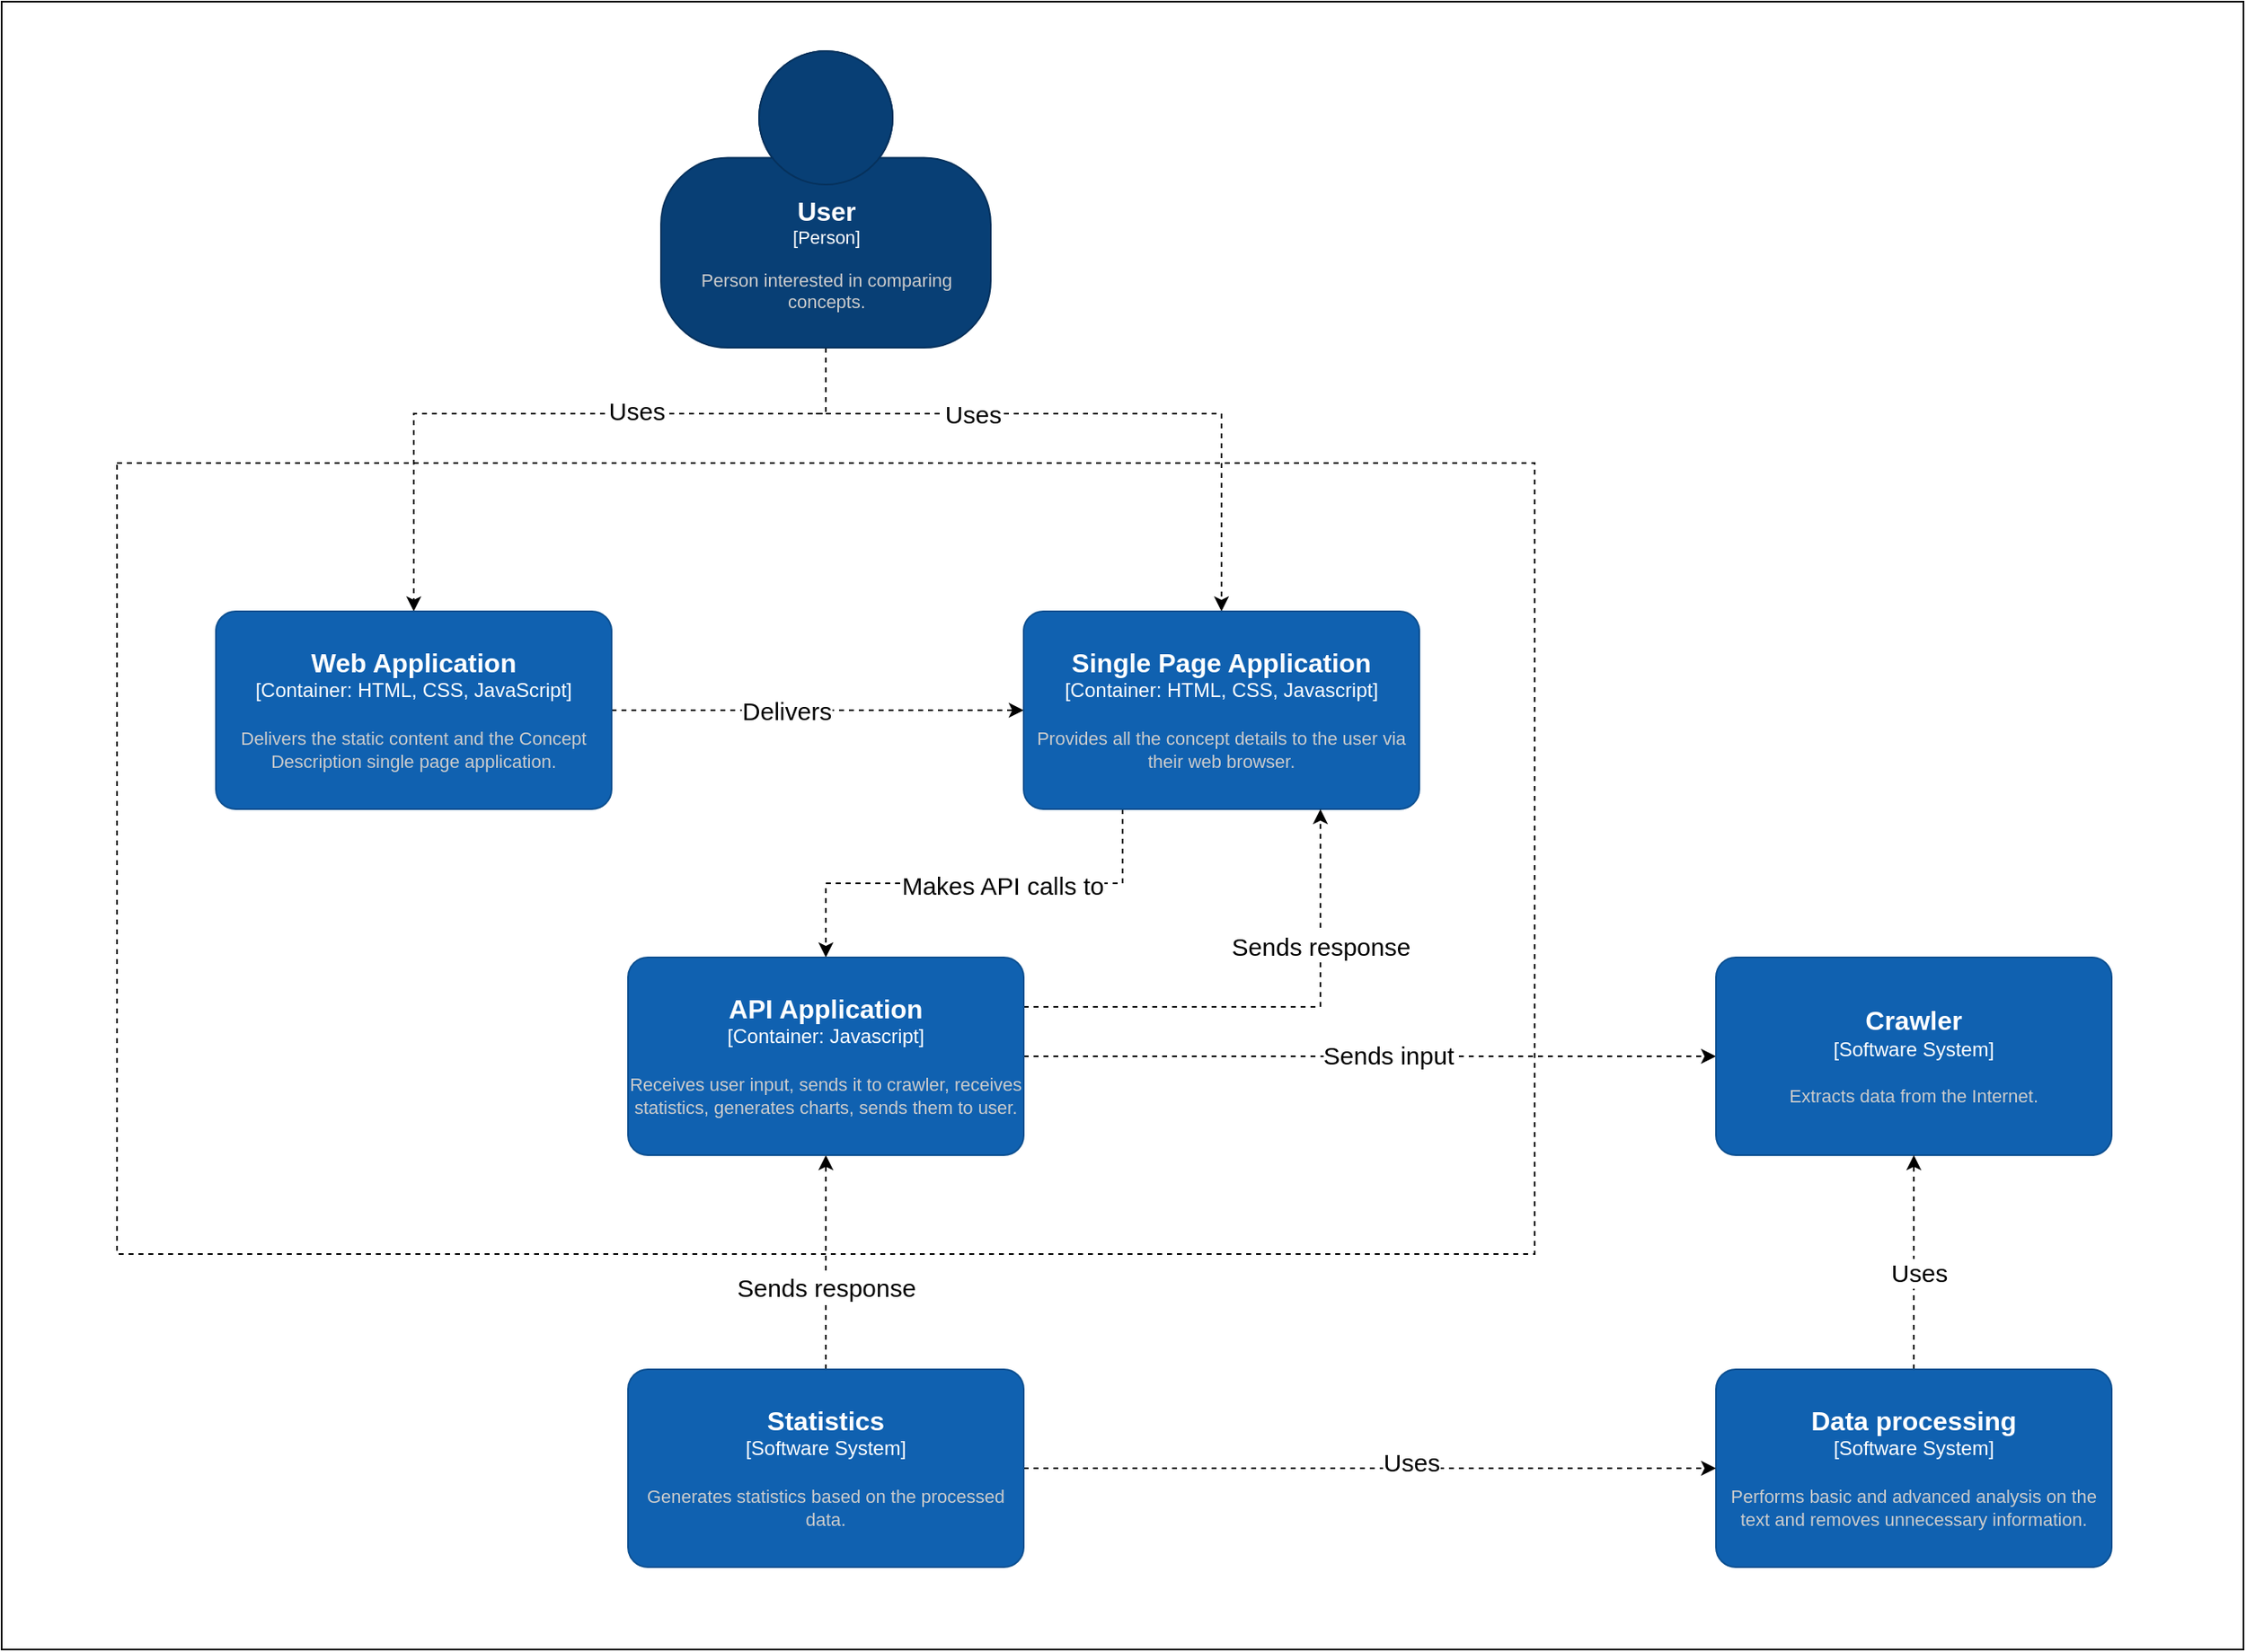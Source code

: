 <mxfile version="17.1.3" type="device"><diagram id="HwbBQO9h5VmK6f6iAVVx" name="Page-1"><mxGraphModel dx="2076" dy="1094" grid="1" gridSize="10" guides="1" tooltips="1" connect="1" arrows="1" fold="1" page="1" pageScale="1" pageWidth="2336" pageHeight="1654" math="0" shadow="0"><root><mxCell id="0"/><mxCell id="1" parent="0"/><mxCell id="nZy-eY8OctapJDVU2r2C-17" value="" style="rounded=0;whiteSpace=wrap;html=1;fontSize=15;" vertex="1" parent="1"><mxGeometry width="1360" height="1000" as="geometry"/></mxCell><mxCell id="nZy-eY8OctapJDVU2r2C-1" value="" style="rounded=0;whiteSpace=wrap;html=1;dashed=1;" vertex="1" parent="1"><mxGeometry x="70" y="280" width="860" height="480" as="geometry"/></mxCell><mxCell id="qgY7M6OBpa-wucnRJhhn-11" style="edgeStyle=orthogonalEdgeStyle;rounded=0;orthogonalLoop=1;jettySize=auto;html=1;exitX=0.5;exitY=1;exitDx=0;exitDy=0;exitPerimeter=0;dashed=1;entryX=0.5;entryY=0;entryDx=0;entryDy=0;entryPerimeter=0;" parent="1" source="qgY7M6OBpa-wucnRJhhn-1" target="nZy-eY8OctapJDVU2r2C-3" edge="1"><mxGeometry relative="1" as="geometry"><mxPoint x="330" y="260" as="targetPoint"/><Array as="points"><mxPoint x="500" y="250"/><mxPoint x="250" y="250"/></Array></mxGeometry></mxCell><mxCell id="qgY7M6OBpa-wucnRJhhn-12" value="Uses" style="edgeLabel;html=1;align=center;verticalAlign=middle;resizable=0;points=[];fontSize=15;" parent="qgY7M6OBpa-wucnRJhhn-11" vertex="1" connectable="0"><mxGeometry x="-0.244" y="-2" relative="1" as="geometry"><mxPoint as="offset"/></mxGeometry></mxCell><mxCell id="nZy-eY8OctapJDVU2r2C-7" style="edgeStyle=orthogonalEdgeStyle;rounded=0;orthogonalLoop=1;jettySize=auto;html=1;exitX=0.5;exitY=1;exitDx=0;exitDy=0;exitPerimeter=0;entryX=0.5;entryY=0;entryDx=0;entryDy=0;entryPerimeter=0;dashed=1;fontSize=15;" edge="1" parent="1" source="qgY7M6OBpa-wucnRJhhn-1" target="nZy-eY8OctapJDVU2r2C-4"><mxGeometry relative="1" as="geometry"><Array as="points"><mxPoint x="490" y="250"/><mxPoint x="710" y="250"/></Array></mxGeometry></mxCell><mxCell id="nZy-eY8OctapJDVU2r2C-8" value="Uses" style="edgeLabel;html=1;align=center;verticalAlign=middle;resizable=0;points=[];fontSize=15;" vertex="1" connectable="0" parent="nZy-eY8OctapJDVU2r2C-7"><mxGeometry x="-0.293" y="-3" relative="1" as="geometry"><mxPoint y="-3" as="offset"/></mxGeometry></mxCell><object placeholders="1" c4Name="User" c4Type="Person" c4Description="Person interested in comparing &#10;concepts." label="&lt;font style=&quot;font-size: 16px&quot;&gt;&lt;b&gt;%c4Name%&lt;/b&gt;&lt;/font&gt;&lt;div&gt;[%c4Type%]&lt;/div&gt;&lt;br&gt;&lt;div&gt;&lt;font style=&quot;font-size: 11px&quot;&gt;&lt;font color=&quot;#cccccc&quot;&gt;%c4Description%&lt;/font&gt;&lt;/div&gt;" id="qgY7M6OBpa-wucnRJhhn-1"><mxCell style="html=1;fontSize=11;dashed=0;whitespace=wrap;fillColor=#083F75;strokeColor=#06315C;fontColor=#ffffff;shape=mxgraph.c4.person2;align=center;metaEdit=1;points=[[0.5,0,0],[1,0.5,0],[1,0.75,0],[0.75,1,0],[0.5,1,0],[0.25,1,0],[0,0.75,0],[0,0.5,0]];resizable=0;" parent="1" vertex="1"><mxGeometry x="400" y="30" width="200" height="180" as="geometry"/></mxCell></object><mxCell id="qgY7M6OBpa-wucnRJhhn-16" style="edgeStyle=orthogonalEdgeStyle;rounded=0;orthogonalLoop=1;jettySize=auto;html=1;dashed=1;fontSize=15;entryX=0;entryY=0.5;entryDx=0;entryDy=0;entryPerimeter=0;exitX=1;exitY=0.5;exitDx=0;exitDy=0;exitPerimeter=0;" parent="1" source="nZy-eY8OctapJDVU2r2C-10" target="qgY7M6OBpa-wucnRJhhn-5" edge="1"><mxGeometry relative="1" as="geometry"><mxPoint x="620" y="639.41" as="sourcePoint"/><mxPoint x="1040" y="639.41" as="targetPoint"/></mxGeometry></mxCell><mxCell id="qgY7M6OBpa-wucnRJhhn-20" value="Sends input" style="edgeLabel;html=1;align=center;verticalAlign=middle;resizable=0;points=[];fontSize=15;" parent="qgY7M6OBpa-wucnRJhhn-16" vertex="1" connectable="0"><mxGeometry x="0.307" y="1" relative="1" as="geometry"><mxPoint x="-54" as="offset"/></mxGeometry></mxCell><object placeholders="1" c4Name="Crawler" c4Type="Software System" c4Description="Extracts data from the Internet." label="&lt;font style=&quot;font-size: 16px&quot;&gt;&lt;b&gt;%c4Name%&lt;/b&gt;&lt;/font&gt;&lt;div&gt;[%c4Type%]&lt;/div&gt;&lt;br&gt;&lt;div&gt;&lt;font style=&quot;font-size: 11px&quot;&gt;&lt;font color=&quot;#cccccc&quot;&gt;%c4Description%&lt;/font&gt;&lt;/div&gt;" id="qgY7M6OBpa-wucnRJhhn-5"><mxCell style="rounded=1;whiteSpace=wrap;html=1;labelBackgroundColor=none;fillColor=#1061B0;fontColor=#ffffff;align=center;arcSize=10;strokeColor=#0D5091;metaEdit=1;resizable=0;points=[[0.25,0,0],[0.5,0,0],[0.75,0,0],[1,0.25,0],[1,0.5,0],[1,0.75,0],[0.75,1,0],[0.5,1,0],[0.25,1,0],[0,0.75,0],[0,0.5,0],[0,0.25,0]];" parent="1" vertex="1"><mxGeometry x="1040" y="580" width="240" height="120" as="geometry"/></mxCell></object><mxCell id="qgY7M6OBpa-wucnRJhhn-14" style="edgeStyle=orthogonalEdgeStyle;rounded=0;orthogonalLoop=1;jettySize=auto;html=1;exitX=0.5;exitY=0;exitDx=0;exitDy=0;exitPerimeter=0;dashed=1;fontSize=15;entryX=0.5;entryY=1;entryDx=0;entryDy=0;entryPerimeter=0;" parent="1" source="qgY7M6OBpa-wucnRJhhn-6" target="qgY7M6OBpa-wucnRJhhn-5" edge="1"><mxGeometry relative="1" as="geometry"><mxPoint x="1210" y="720" as="targetPoint"/></mxGeometry></mxCell><mxCell id="qgY7M6OBpa-wucnRJhhn-18" value="Uses" style="edgeLabel;html=1;align=center;verticalAlign=middle;resizable=0;points=[];fontSize=15;" parent="qgY7M6OBpa-wucnRJhhn-14" vertex="1" connectable="0"><mxGeometry x="-0.084" y="-3" relative="1" as="geometry"><mxPoint as="offset"/></mxGeometry></mxCell><object placeholders="1" c4Name="Data processing" c4Type="Software System" c4Description="Performs basic and advanced analysis on the text and removes unnecessary information." label="&lt;font style=&quot;font-size: 16px&quot;&gt;&lt;b&gt;%c4Name%&lt;/b&gt;&lt;/font&gt;&lt;div&gt;[%c4Type%]&lt;/div&gt;&lt;br&gt;&lt;div&gt;&lt;font style=&quot;font-size: 11px&quot;&gt;&lt;font color=&quot;#cccccc&quot;&gt;%c4Description%&lt;/font&gt;&lt;/div&gt;" id="qgY7M6OBpa-wucnRJhhn-6"><mxCell style="rounded=1;whiteSpace=wrap;html=1;labelBackgroundColor=none;fillColor=#1061B0;fontColor=#ffffff;align=center;arcSize=10;strokeColor=#0D5091;metaEdit=1;resizable=0;points=[[0.25,0,0],[0.5,0,0],[0.75,0,0],[1,0.25,0],[1,0.5,0],[1,0.75,0],[0.75,1,0],[0.5,1,0],[0.25,1,0],[0,0.75,0],[0,0.5,0],[0,0.25,0]];" parent="1" vertex="1"><mxGeometry x="1040" y="830" width="240" height="120" as="geometry"/></mxCell></object><mxCell id="qgY7M6OBpa-wucnRJhhn-13" style="edgeStyle=orthogonalEdgeStyle;rounded=0;orthogonalLoop=1;jettySize=auto;html=1;exitX=1;exitY=0.5;exitDx=0;exitDy=0;exitPerimeter=0;entryX=0;entryY=0.5;entryDx=0;entryDy=0;entryPerimeter=0;dashed=1;fontSize=15;" parent="1" source="qgY7M6OBpa-wucnRJhhn-7" target="qgY7M6OBpa-wucnRJhhn-6" edge="1"><mxGeometry relative="1" as="geometry"/></mxCell><mxCell id="qgY7M6OBpa-wucnRJhhn-17" value="Uses" style="edgeLabel;html=1;align=center;verticalAlign=middle;resizable=0;points=[];fontSize=15;" parent="qgY7M6OBpa-wucnRJhhn-13" vertex="1" connectable="0"><mxGeometry x="0.119" y="4" relative="1" as="geometry"><mxPoint as="offset"/></mxGeometry></mxCell><mxCell id="qgY7M6OBpa-wucnRJhhn-15" style="edgeStyle=orthogonalEdgeStyle;rounded=0;orthogonalLoop=1;jettySize=auto;html=1;exitX=0.5;exitY=0;exitDx=0;exitDy=0;exitPerimeter=0;dashed=1;fontSize=15;entryX=0.5;entryY=1;entryDx=0;entryDy=0;entryPerimeter=0;" parent="1" source="qgY7M6OBpa-wucnRJhhn-7" target="nZy-eY8OctapJDVU2r2C-10" edge="1"><mxGeometry relative="1" as="geometry"><mxPoint x="700" y="800" as="targetPoint"/></mxGeometry></mxCell><mxCell id="qgY7M6OBpa-wucnRJhhn-19" value="Sends response" style="edgeLabel;html=1;align=center;verticalAlign=middle;resizable=0;points=[];fontSize=15;" parent="qgY7M6OBpa-wucnRJhhn-15" vertex="1" connectable="0"><mxGeometry x="0.128" y="1" relative="1" as="geometry"><mxPoint x="1" y="23" as="offset"/></mxGeometry></mxCell><object placeholders="1" c4Name="Statistics" c4Type="Software System" c4Description="Generates statistics based on the processed data." label="&lt;font style=&quot;font-size: 16px&quot;&gt;&lt;b&gt;%c4Name%&lt;/b&gt;&lt;/font&gt;&lt;div&gt;[%c4Type%]&lt;/div&gt;&lt;br&gt;&lt;div&gt;&lt;font style=&quot;font-size: 11px&quot;&gt;&lt;font color=&quot;#cccccc&quot;&gt;%c4Description%&lt;/font&gt;&lt;/div&gt;" id="qgY7M6OBpa-wucnRJhhn-7"><mxCell style="rounded=1;whiteSpace=wrap;html=1;labelBackgroundColor=none;fillColor=#1061B0;fontColor=#ffffff;align=center;arcSize=10;strokeColor=#0D5091;metaEdit=1;resizable=0;points=[[0.25,0,0],[0.5,0,0],[0.75,0,0],[1,0.25,0],[1,0.5,0],[1,0.75,0],[0.75,1,0],[0.5,1,0],[0.25,1,0],[0,0.75,0],[0,0.5,0],[0,0.25,0]];" parent="1" vertex="1"><mxGeometry x="380" y="830" width="240" height="120" as="geometry"/></mxCell></object><mxCell id="nZy-eY8OctapJDVU2r2C-5" style="edgeStyle=orthogonalEdgeStyle;rounded=0;orthogonalLoop=1;jettySize=auto;html=1;entryX=0;entryY=0.5;entryDx=0;entryDy=0;entryPerimeter=0;dashed=1;" edge="1" parent="1" source="nZy-eY8OctapJDVU2r2C-3" target="nZy-eY8OctapJDVU2r2C-4"><mxGeometry relative="1" as="geometry"/></mxCell><mxCell id="nZy-eY8OctapJDVU2r2C-6" value="&lt;font style=&quot;font-size: 15px&quot;&gt;Delivers&lt;/font&gt;" style="edgeLabel;html=1;align=center;verticalAlign=middle;resizable=0;points=[];" vertex="1" connectable="0" parent="nZy-eY8OctapJDVU2r2C-5"><mxGeometry x="-0.152" y="-4" relative="1" as="geometry"><mxPoint y="-4" as="offset"/></mxGeometry></mxCell><object placeholders="1" c4Name="Web Application" c4Type="Container: HTML, CSS, JavaScript" c4Description="Delivers the static content and the Concept Description single page application." label="&lt;font style=&quot;font-size: 16px&quot;&gt;&lt;b&gt;%c4Name%&lt;/b&gt;&lt;/font&gt;&lt;div&gt;[%c4Type%]&lt;/div&gt;&lt;br&gt;&lt;div&gt;&lt;font style=&quot;font-size: 11px&quot;&gt;&lt;font color=&quot;#cccccc&quot;&gt;%c4Description%&lt;/font&gt;&lt;/div&gt;" id="nZy-eY8OctapJDVU2r2C-3"><mxCell style="rounded=1;whiteSpace=wrap;html=1;labelBackgroundColor=none;fillColor=#1061B0;fontColor=#ffffff;align=center;arcSize=10;strokeColor=#0D5091;metaEdit=1;resizable=0;points=[[0.25,0,0],[0.5,0,0],[0.75,0,0],[1,0.25,0],[1,0.5,0],[1,0.75,0],[0.75,1,0],[0.5,1,0],[0.25,1,0],[0,0.75,0],[0,0.5,0],[0,0.25,0]];" vertex="1" parent="1"><mxGeometry x="130" y="370" width="240" height="120" as="geometry"/></mxCell></object><mxCell id="nZy-eY8OctapJDVU2r2C-11" style="edgeStyle=orthogonalEdgeStyle;rounded=0;orthogonalLoop=1;jettySize=auto;html=1;entryX=0.5;entryY=0;entryDx=0;entryDy=0;entryPerimeter=0;dashed=1;fontSize=15;exitX=0.25;exitY=1;exitDx=0;exitDy=0;exitPerimeter=0;" edge="1" parent="1" source="nZy-eY8OctapJDVU2r2C-4" target="nZy-eY8OctapJDVU2r2C-10"><mxGeometry relative="1" as="geometry"/></mxCell><mxCell id="nZy-eY8OctapJDVU2r2C-12" value="Makes API calls to" style="edgeLabel;html=1;align=center;verticalAlign=middle;resizable=0;points=[];fontSize=15;" vertex="1" connectable="0" parent="nZy-eY8OctapJDVU2r2C-11"><mxGeometry x="-0.122" y="1" relative="1" as="geometry"><mxPoint as="offset"/></mxGeometry></mxCell><object placeholders="1" c4Name="Single Page Application" c4Type="Container: HTML, CSS, Javascript" c4Description="Provides all the concept details to the user via their web browser.&#10;" label="&lt;font style=&quot;font-size: 16px&quot;&gt;&lt;b&gt;%c4Name%&lt;/b&gt;&lt;/font&gt;&lt;div&gt;[%c4Type%]&lt;/div&gt;&lt;br&gt;&lt;div&gt;&lt;font style=&quot;font-size: 11px&quot;&gt;&lt;font color=&quot;#cccccc&quot;&gt;%c4Description%&lt;/font&gt;&lt;/div&gt;" id="nZy-eY8OctapJDVU2r2C-4"><mxCell style="rounded=1;whiteSpace=wrap;html=1;labelBackgroundColor=none;fillColor=#1061B0;fontColor=#ffffff;align=center;arcSize=10;strokeColor=#0D5091;metaEdit=1;resizable=0;points=[[0.25,0,0],[0.5,0,0],[0.75,0,0],[1,0.25,0],[1,0.5,0],[1,0.75,0],[0.75,1,0],[0.5,1,0],[0.25,1,0],[0,0.75,0],[0,0.5,0],[0,0.25,0]];" vertex="1" parent="1"><mxGeometry x="620" y="370" width="240" height="120" as="geometry"/></mxCell></object><mxCell id="nZy-eY8OctapJDVU2r2C-15" style="edgeStyle=orthogonalEdgeStyle;rounded=0;orthogonalLoop=1;jettySize=auto;html=1;exitX=1;exitY=0.25;exitDx=0;exitDy=0;exitPerimeter=0;entryX=0.75;entryY=1;entryDx=0;entryDy=0;entryPerimeter=0;dashed=1;fontSize=15;" edge="1" parent="1" source="nZy-eY8OctapJDVU2r2C-10" target="nZy-eY8OctapJDVU2r2C-4"><mxGeometry relative="1" as="geometry"><Array as="points"><mxPoint x="800" y="610"/></Array></mxGeometry></mxCell><mxCell id="nZy-eY8OctapJDVU2r2C-16" value="Sends response" style="edgeLabel;html=1;align=center;verticalAlign=middle;resizable=0;points=[];fontSize=15;" vertex="1" connectable="0" parent="nZy-eY8OctapJDVU2r2C-15"><mxGeometry x="0.446" relative="1" as="geometry"><mxPoint as="offset"/></mxGeometry></mxCell><object placeholders="1" c4Name="API Application" c4Type="Container: Javascript" c4Description="Receives user input, sends it to crawler, receives statistics, generates charts, sends them to user." label="&lt;font style=&quot;font-size: 16px&quot;&gt;&lt;b&gt;%c4Name%&lt;/b&gt;&lt;/font&gt;&lt;div&gt;[%c4Type%]&lt;/div&gt;&lt;br&gt;&lt;div&gt;&lt;font style=&quot;font-size: 11px&quot;&gt;&lt;font color=&quot;#cccccc&quot;&gt;%c4Description%&lt;/font&gt;&lt;/div&gt;" id="nZy-eY8OctapJDVU2r2C-10"><mxCell style="rounded=1;whiteSpace=wrap;html=1;labelBackgroundColor=none;fillColor=#1061B0;fontColor=#ffffff;align=center;arcSize=10;strokeColor=#0D5091;metaEdit=1;resizable=0;points=[[0.25,0,0],[0.5,0,0],[0.75,0,0],[1,0.25,0],[1,0.5,0],[1,0.75,0],[0.75,1,0],[0.5,1,0],[0.25,1,0],[0,0.75,0],[0,0.5,0],[0,0.25,0]];" vertex="1" parent="1"><mxGeometry x="380" y="580" width="240" height="120" as="geometry"/></mxCell></object></root></mxGraphModel></diagram></mxfile>